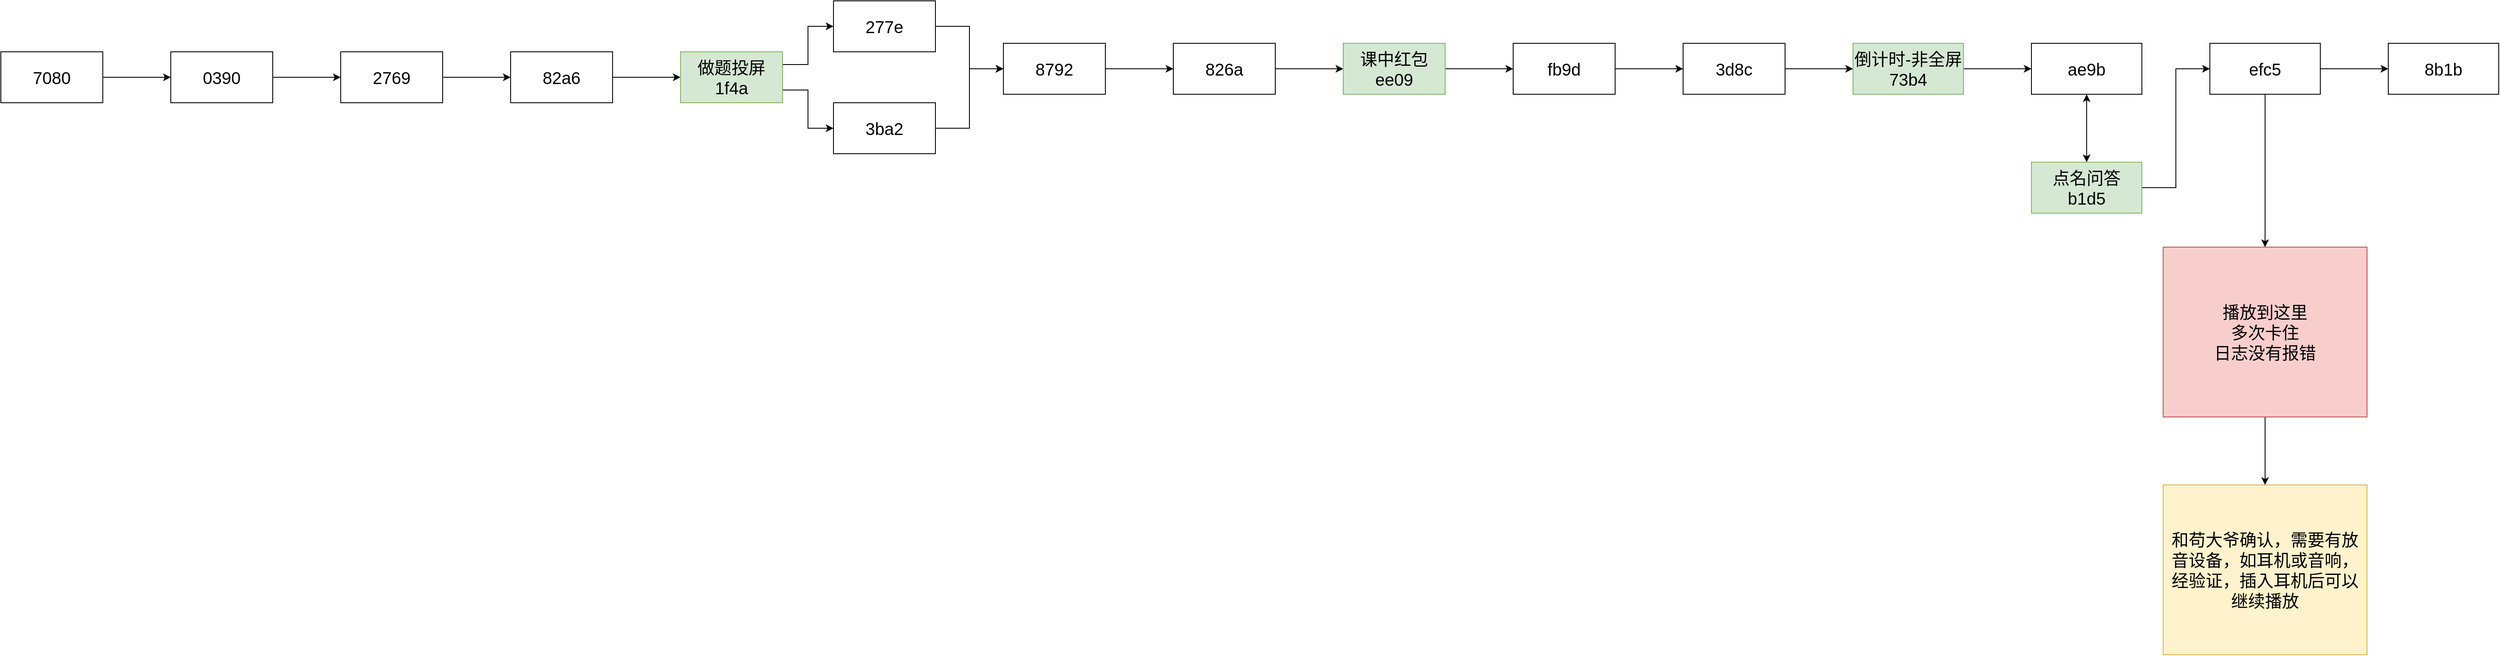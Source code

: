 <mxfile pages="1" version="11.1.5" type="github"><diagram id="UHznSIEjd7Zcpp_9IW2g" name="Page-1"><mxGraphModel dx="2066" dy="1362" grid="1" gridSize="10" guides="1" tooltips="1" connect="1" arrows="1" fold="1" page="1" pageScale="1" pageWidth="827" pageHeight="1169" math="0" shadow="0"><root><mxCell id="0"/><mxCell id="1" parent="0"/><mxCell id="gu0kW7d9M-i1Nr9MoF03-3" value="" style="edgeStyle=orthogonalEdgeStyle;rounded=0;orthogonalLoop=1;jettySize=auto;html=1;fontSize=20;" edge="1" parent="1" source="gu0kW7d9M-i1Nr9MoF03-1" target="gu0kW7d9M-i1Nr9MoF03-2"><mxGeometry relative="1" as="geometry"/></mxCell><mxCell id="gu0kW7d9M-i1Nr9MoF03-1" value="7080" style="rounded=0;whiteSpace=wrap;html=1;fontSize=20;" vertex="1" parent="1"><mxGeometry x="30" y="240" width="120" height="60" as="geometry"/></mxCell><mxCell id="gu0kW7d9M-i1Nr9MoF03-5" value="" style="edgeStyle=orthogonalEdgeStyle;rounded=0;orthogonalLoop=1;jettySize=auto;html=1;fontSize=20;" edge="1" parent="1" source="gu0kW7d9M-i1Nr9MoF03-2" target="gu0kW7d9M-i1Nr9MoF03-4"><mxGeometry relative="1" as="geometry"/></mxCell><mxCell id="gu0kW7d9M-i1Nr9MoF03-2" value="0390" style="rounded=0;whiteSpace=wrap;html=1;fontSize=20;" vertex="1" parent="1"><mxGeometry x="230" y="240" width="120" height="60" as="geometry"/></mxCell><mxCell id="gu0kW7d9M-i1Nr9MoF03-7" value="" style="edgeStyle=orthogonalEdgeStyle;rounded=0;orthogonalLoop=1;jettySize=auto;html=1;fontSize=20;" edge="1" parent="1" source="gu0kW7d9M-i1Nr9MoF03-4" target="gu0kW7d9M-i1Nr9MoF03-6"><mxGeometry relative="1" as="geometry"/></mxCell><mxCell id="gu0kW7d9M-i1Nr9MoF03-4" value="2769" style="rounded=0;whiteSpace=wrap;html=1;fontSize=20;" vertex="1" parent="1"><mxGeometry x="430" y="240" width="120" height="60" as="geometry"/></mxCell><mxCell id="gu0kW7d9M-i1Nr9MoF03-9" value="" style="edgeStyle=orthogonalEdgeStyle;rounded=0;orthogonalLoop=1;jettySize=auto;html=1;fontSize=20;" edge="1" parent="1" source="gu0kW7d9M-i1Nr9MoF03-6" target="gu0kW7d9M-i1Nr9MoF03-8"><mxGeometry relative="1" as="geometry"/></mxCell><mxCell id="gu0kW7d9M-i1Nr9MoF03-6" value="82a6" style="rounded=0;whiteSpace=wrap;html=1;fontSize=20;" vertex="1" parent="1"><mxGeometry x="630" y="240" width="120" height="60" as="geometry"/></mxCell><mxCell id="gu0kW7d9M-i1Nr9MoF03-14" style="edgeStyle=orthogonalEdgeStyle;rounded=0;orthogonalLoop=1;jettySize=auto;html=1;exitX=1;exitY=0.25;exitDx=0;exitDy=0;entryX=0;entryY=0.5;entryDx=0;entryDy=0;fontSize=20;" edge="1" parent="1" source="gu0kW7d9M-i1Nr9MoF03-8" target="gu0kW7d9M-i1Nr9MoF03-12"><mxGeometry relative="1" as="geometry"/></mxCell><mxCell id="gu0kW7d9M-i1Nr9MoF03-15" style="edgeStyle=orthogonalEdgeStyle;rounded=0;orthogonalLoop=1;jettySize=auto;html=1;exitX=1;exitY=0.75;exitDx=0;exitDy=0;entryX=0;entryY=0.5;entryDx=0;entryDy=0;fontSize=20;" edge="1" parent="1" source="gu0kW7d9M-i1Nr9MoF03-8" target="gu0kW7d9M-i1Nr9MoF03-13"><mxGeometry relative="1" as="geometry"/></mxCell><mxCell id="gu0kW7d9M-i1Nr9MoF03-8" value="做题投屏&lt;br style=&quot;font-size: 20px;&quot;&gt;1f4a" style="rounded=0;whiteSpace=wrap;html=1;fillColor=#d5e8d4;strokeColor=#82b366;fontSize=20;" vertex="1" parent="1"><mxGeometry x="830" y="240" width="120" height="60" as="geometry"/></mxCell><mxCell id="gu0kW7d9M-i1Nr9MoF03-17" value="" style="edgeStyle=orthogonalEdgeStyle;rounded=0;orthogonalLoop=1;jettySize=auto;html=1;fontSize=20;" edge="1" parent="1" source="gu0kW7d9M-i1Nr9MoF03-12" target="gu0kW7d9M-i1Nr9MoF03-16"><mxGeometry relative="1" as="geometry"/></mxCell><mxCell id="gu0kW7d9M-i1Nr9MoF03-12" value="277e" style="rounded=0;whiteSpace=wrap;html=1;fontSize=20;" vertex="1" parent="1"><mxGeometry x="1010" y="180" width="120" height="60" as="geometry"/></mxCell><mxCell id="gu0kW7d9M-i1Nr9MoF03-24" value="" style="edgeStyle=orthogonalEdgeStyle;rounded=0;orthogonalLoop=1;jettySize=auto;html=1;fontSize=20;" edge="1" parent="1" source="gu0kW7d9M-i1Nr9MoF03-16" target="gu0kW7d9M-i1Nr9MoF03-23"><mxGeometry relative="1" as="geometry"/></mxCell><mxCell id="gu0kW7d9M-i1Nr9MoF03-16" value="8792" style="rounded=0;whiteSpace=wrap;html=1;fontSize=20;" vertex="1" parent="1"><mxGeometry x="1210" y="230" width="120" height="60" as="geometry"/></mxCell><mxCell id="gu0kW7d9M-i1Nr9MoF03-26" value="" style="edgeStyle=orthogonalEdgeStyle;rounded=0;orthogonalLoop=1;jettySize=auto;html=1;fontSize=20;" edge="1" parent="1" source="gu0kW7d9M-i1Nr9MoF03-23" target="gu0kW7d9M-i1Nr9MoF03-25"><mxGeometry relative="1" as="geometry"/></mxCell><mxCell id="gu0kW7d9M-i1Nr9MoF03-23" value="826a" style="rounded=0;whiteSpace=wrap;html=1;fontSize=20;" vertex="1" parent="1"><mxGeometry x="1410" y="230" width="120" height="60" as="geometry"/></mxCell><mxCell id="gu0kW7d9M-i1Nr9MoF03-28" value="" style="edgeStyle=orthogonalEdgeStyle;rounded=0;orthogonalLoop=1;jettySize=auto;html=1;fontSize=20;" edge="1" parent="1" source="gu0kW7d9M-i1Nr9MoF03-25" target="gu0kW7d9M-i1Nr9MoF03-27"><mxGeometry relative="1" as="geometry"/></mxCell><mxCell id="gu0kW7d9M-i1Nr9MoF03-25" value="课中红包&lt;br&gt;ee09" style="rounded=0;whiteSpace=wrap;html=1;fontSize=20;fillColor=#d5e8d4;strokeColor=#82b366;" vertex="1" parent="1"><mxGeometry x="1610" y="230" width="120" height="60" as="geometry"/></mxCell><mxCell id="gu0kW7d9M-i1Nr9MoF03-30" value="" style="edgeStyle=orthogonalEdgeStyle;rounded=0;orthogonalLoop=1;jettySize=auto;html=1;fontSize=20;" edge="1" parent="1" source="gu0kW7d9M-i1Nr9MoF03-27" target="gu0kW7d9M-i1Nr9MoF03-29"><mxGeometry relative="1" as="geometry"/></mxCell><mxCell id="gu0kW7d9M-i1Nr9MoF03-27" value="fb9d" style="rounded=0;whiteSpace=wrap;html=1;fontSize=20;" vertex="1" parent="1"><mxGeometry x="1810" y="230" width="120" height="60" as="geometry"/></mxCell><mxCell id="gu0kW7d9M-i1Nr9MoF03-32" value="" style="edgeStyle=orthogonalEdgeStyle;rounded=0;orthogonalLoop=1;jettySize=auto;html=1;fontSize=20;" edge="1" parent="1" source="gu0kW7d9M-i1Nr9MoF03-29" target="gu0kW7d9M-i1Nr9MoF03-31"><mxGeometry relative="1" as="geometry"/></mxCell><mxCell id="gu0kW7d9M-i1Nr9MoF03-29" value="3d8c" style="rounded=0;whiteSpace=wrap;html=1;fontSize=20;" vertex="1" parent="1"><mxGeometry x="2010" y="230" width="120" height="60" as="geometry"/></mxCell><mxCell id="gu0kW7d9M-i1Nr9MoF03-34" value="" style="edgeStyle=orthogonalEdgeStyle;rounded=0;orthogonalLoop=1;jettySize=auto;html=1;fontSize=20;" edge="1" parent="1" source="gu0kW7d9M-i1Nr9MoF03-31" target="gu0kW7d9M-i1Nr9MoF03-33"><mxGeometry relative="1" as="geometry"/></mxCell><mxCell id="gu0kW7d9M-i1Nr9MoF03-31" value="倒计时-非全屏&lt;br&gt;73b4" style="rounded=0;whiteSpace=wrap;html=1;fontSize=20;fillColor=#d5e8d4;strokeColor=#82b366;" vertex="1" parent="1"><mxGeometry x="2210" y="230" width="130" height="60" as="geometry"/></mxCell><mxCell id="gu0kW7d9M-i1Nr9MoF03-36" value="" style="edgeStyle=orthogonalEdgeStyle;rounded=0;orthogonalLoop=1;jettySize=auto;html=1;fontSize=20;startArrow=classic;startFill=1;" edge="1" parent="1" source="gu0kW7d9M-i1Nr9MoF03-33" target="gu0kW7d9M-i1Nr9MoF03-35"><mxGeometry relative="1" as="geometry"/></mxCell><mxCell id="gu0kW7d9M-i1Nr9MoF03-33" value="ae9b" style="rounded=0;whiteSpace=wrap;html=1;fontSize=20;" vertex="1" parent="1"><mxGeometry x="2420" y="230" width="130" height="60" as="geometry"/></mxCell><mxCell id="gu0kW7d9M-i1Nr9MoF03-41" value="" style="edgeStyle=orthogonalEdgeStyle;rounded=0;orthogonalLoop=1;jettySize=auto;html=1;startArrow=none;startFill=0;fontSize=20;" edge="1" parent="1" source="gu0kW7d9M-i1Nr9MoF03-37" target="gu0kW7d9M-i1Nr9MoF03-40"><mxGeometry relative="1" as="geometry"/></mxCell><mxCell id="gu0kW7d9M-i1Nr9MoF03-43" value="" style="edgeStyle=orthogonalEdgeStyle;rounded=0;orthogonalLoop=1;jettySize=auto;html=1;startArrow=none;startFill=0;fontSize=20;" edge="1" parent="1" source="gu0kW7d9M-i1Nr9MoF03-37" target="gu0kW7d9M-i1Nr9MoF03-42"><mxGeometry relative="1" as="geometry"/></mxCell><mxCell id="gu0kW7d9M-i1Nr9MoF03-37" value="efc5" style="rounded=0;whiteSpace=wrap;html=1;fontSize=20;" vertex="1" parent="1"><mxGeometry x="2630" y="230" width="130" height="60" as="geometry"/></mxCell><mxCell id="gu0kW7d9M-i1Nr9MoF03-45" value="" style="edgeStyle=orthogonalEdgeStyle;rounded=0;orthogonalLoop=1;jettySize=auto;html=1;startArrow=none;startFill=0;fontSize=20;" edge="1" parent="1" source="gu0kW7d9M-i1Nr9MoF03-42" target="gu0kW7d9M-i1Nr9MoF03-44"><mxGeometry relative="1" as="geometry"/></mxCell><mxCell id="gu0kW7d9M-i1Nr9MoF03-42" value="播放到这里&lt;br&gt;多次卡住&lt;br&gt;日志没有报错" style="rounded=0;whiteSpace=wrap;html=1;fontSize=20;fillColor=#f8cecc;strokeColor=#b85450;" vertex="1" parent="1"><mxGeometry x="2575" y="470" width="240" height="200" as="geometry"/></mxCell><mxCell id="gu0kW7d9M-i1Nr9MoF03-44" value="和苟大爷确认，需要有放音设备，如耳机或音响，经验证，插入耳机后可以继续播放" style="rounded=0;whiteSpace=wrap;html=1;fontSize=20;fillColor=#fff2cc;strokeColor=#d6b656;" vertex="1" parent="1"><mxGeometry x="2575" y="750" width="240" height="200" as="geometry"/></mxCell><mxCell id="gu0kW7d9M-i1Nr9MoF03-40" value="8b1b" style="rounded=0;whiteSpace=wrap;html=1;fontSize=20;" vertex="1" parent="1"><mxGeometry x="2840" y="230" width="130" height="60" as="geometry"/></mxCell><mxCell id="gu0kW7d9M-i1Nr9MoF03-39" style="edgeStyle=orthogonalEdgeStyle;rounded=0;orthogonalLoop=1;jettySize=auto;html=1;exitX=1;exitY=0.5;exitDx=0;exitDy=0;entryX=0;entryY=0.5;entryDx=0;entryDy=0;startArrow=none;startFill=0;fontSize=20;" edge="1" parent="1" source="gu0kW7d9M-i1Nr9MoF03-35" target="gu0kW7d9M-i1Nr9MoF03-37"><mxGeometry relative="1" as="geometry"/></mxCell><mxCell id="gu0kW7d9M-i1Nr9MoF03-35" value="点名问答&lt;br&gt;b1d5" style="rounded=0;whiteSpace=wrap;html=1;fontSize=20;fillColor=#d5e8d4;strokeColor=#82b366;" vertex="1" parent="1"><mxGeometry x="2420" y="370" width="130" height="60" as="geometry"/></mxCell><mxCell id="gu0kW7d9M-i1Nr9MoF03-21" value="" style="edgeStyle=orthogonalEdgeStyle;rounded=0;orthogonalLoop=1;jettySize=auto;html=1;entryX=0;entryY=0.5;entryDx=0;entryDy=0;fontSize=20;" edge="1" parent="1" source="gu0kW7d9M-i1Nr9MoF03-13" target="gu0kW7d9M-i1Nr9MoF03-16"><mxGeometry relative="1" as="geometry"><mxPoint x="1210" y="330" as="targetPoint"/></mxGeometry></mxCell><mxCell id="gu0kW7d9M-i1Nr9MoF03-13" value="3ba2" style="rounded=0;whiteSpace=wrap;html=1;fontSize=20;" vertex="1" parent="1"><mxGeometry x="1010" y="300" width="120" height="60" as="geometry"/></mxCell></root></mxGraphModel></diagram></mxfile>